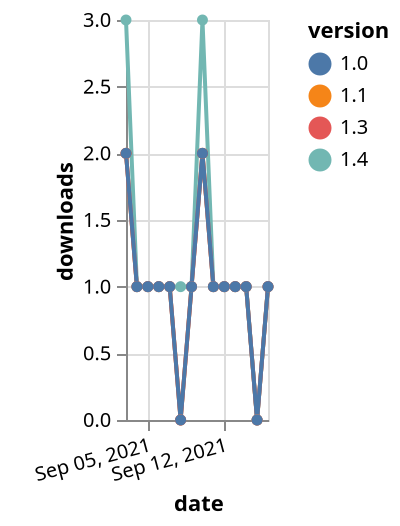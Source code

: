 {"$schema": "https://vega.github.io/schema/vega-lite/v5.json", "description": "A simple bar chart with embedded data.", "data": {"values": [{"date": "2021-09-03", "total": 170, "delta": 2, "version": "1.1"}, {"date": "2021-09-04", "total": 171, "delta": 1, "version": "1.1"}, {"date": "2021-09-05", "total": 172, "delta": 1, "version": "1.1"}, {"date": "2021-09-06", "total": 173, "delta": 1, "version": "1.1"}, {"date": "2021-09-07", "total": 174, "delta": 1, "version": "1.1"}, {"date": "2021-09-08", "total": 174, "delta": 0, "version": "1.1"}, {"date": "2021-09-09", "total": 175, "delta": 1, "version": "1.1"}, {"date": "2021-09-10", "total": 177, "delta": 2, "version": "1.1"}, {"date": "2021-09-11", "total": 178, "delta": 1, "version": "1.1"}, {"date": "2021-09-12", "total": 179, "delta": 1, "version": "1.1"}, {"date": "2021-09-13", "total": 180, "delta": 1, "version": "1.1"}, {"date": "2021-09-14", "total": 181, "delta": 1, "version": "1.1"}, {"date": "2021-09-15", "total": 181, "delta": 0, "version": "1.1"}, {"date": "2021-09-16", "total": 182, "delta": 1, "version": "1.1"}, {"date": "2021-09-03", "total": 19, "delta": 3, "version": "1.4"}, {"date": "2021-09-04", "total": 20, "delta": 1, "version": "1.4"}, {"date": "2021-09-05", "total": 21, "delta": 1, "version": "1.4"}, {"date": "2021-09-06", "total": 22, "delta": 1, "version": "1.4"}, {"date": "2021-09-07", "total": 23, "delta": 1, "version": "1.4"}, {"date": "2021-09-08", "total": 24, "delta": 1, "version": "1.4"}, {"date": "2021-09-09", "total": 25, "delta": 1, "version": "1.4"}, {"date": "2021-09-10", "total": 28, "delta": 3, "version": "1.4"}, {"date": "2021-09-11", "total": 29, "delta": 1, "version": "1.4"}, {"date": "2021-09-12", "total": 30, "delta": 1, "version": "1.4"}, {"date": "2021-09-13", "total": 31, "delta": 1, "version": "1.4"}, {"date": "2021-09-14", "total": 32, "delta": 1, "version": "1.4"}, {"date": "2021-09-15", "total": 32, "delta": 0, "version": "1.4"}, {"date": "2021-09-16", "total": 33, "delta": 1, "version": "1.4"}, {"date": "2021-09-03", "total": 69, "delta": 2, "version": "1.3"}, {"date": "2021-09-04", "total": 70, "delta": 1, "version": "1.3"}, {"date": "2021-09-05", "total": 71, "delta": 1, "version": "1.3"}, {"date": "2021-09-06", "total": 72, "delta": 1, "version": "1.3"}, {"date": "2021-09-07", "total": 73, "delta": 1, "version": "1.3"}, {"date": "2021-09-08", "total": 73, "delta": 0, "version": "1.3"}, {"date": "2021-09-09", "total": 74, "delta": 1, "version": "1.3"}, {"date": "2021-09-10", "total": 76, "delta": 2, "version": "1.3"}, {"date": "2021-09-11", "total": 77, "delta": 1, "version": "1.3"}, {"date": "2021-09-12", "total": 78, "delta": 1, "version": "1.3"}, {"date": "2021-09-13", "total": 79, "delta": 1, "version": "1.3"}, {"date": "2021-09-14", "total": 80, "delta": 1, "version": "1.3"}, {"date": "2021-09-15", "total": 80, "delta": 0, "version": "1.3"}, {"date": "2021-09-16", "total": 81, "delta": 1, "version": "1.3"}, {"date": "2021-09-03", "total": 131, "delta": 2, "version": "1.0"}, {"date": "2021-09-04", "total": 132, "delta": 1, "version": "1.0"}, {"date": "2021-09-05", "total": 133, "delta": 1, "version": "1.0"}, {"date": "2021-09-06", "total": 134, "delta": 1, "version": "1.0"}, {"date": "2021-09-07", "total": 135, "delta": 1, "version": "1.0"}, {"date": "2021-09-08", "total": 135, "delta": 0, "version": "1.0"}, {"date": "2021-09-09", "total": 136, "delta": 1, "version": "1.0"}, {"date": "2021-09-10", "total": 138, "delta": 2, "version": "1.0"}, {"date": "2021-09-11", "total": 139, "delta": 1, "version": "1.0"}, {"date": "2021-09-12", "total": 140, "delta": 1, "version": "1.0"}, {"date": "2021-09-13", "total": 141, "delta": 1, "version": "1.0"}, {"date": "2021-09-14", "total": 142, "delta": 1, "version": "1.0"}, {"date": "2021-09-15", "total": 142, "delta": 0, "version": "1.0"}, {"date": "2021-09-16", "total": 143, "delta": 1, "version": "1.0"}]}, "width": "container", "mark": {"type": "line", "point": {"filled": true}}, "encoding": {"x": {"field": "date", "type": "temporal", "timeUnit": "yearmonthdate", "title": "date", "axis": {"labelAngle": -15}}, "y": {"field": "delta", "type": "quantitative", "title": "downloads"}, "color": {"field": "version", "type": "nominal"}, "tooltip": {"field": "delta"}}}